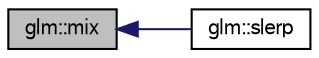 digraph G
{
  bgcolor="transparent";
  edge [fontname="FreeSans",fontsize=10,labelfontname="FreeSans",labelfontsize=10];
  node [fontname="FreeSans",fontsize=10,shape=record];
  rankdir=LR;
  Node1 [label="glm::mix",height=0.2,width=0.4,color="black", fillcolor="grey75", style="filled" fontcolor="black"];
  Node1 -> Node2 [dir=back,color="midnightblue",fontsize=10,style="solid"];
  Node2 [label="glm::slerp",height=0.2,width=0.4,color="black",URL="$group__gtc__quaternion.html#ga75cee4315cd8e7f15eaac3ea944106a",tooltip="Returns the slurp interpolation between two quaternions."];
}
